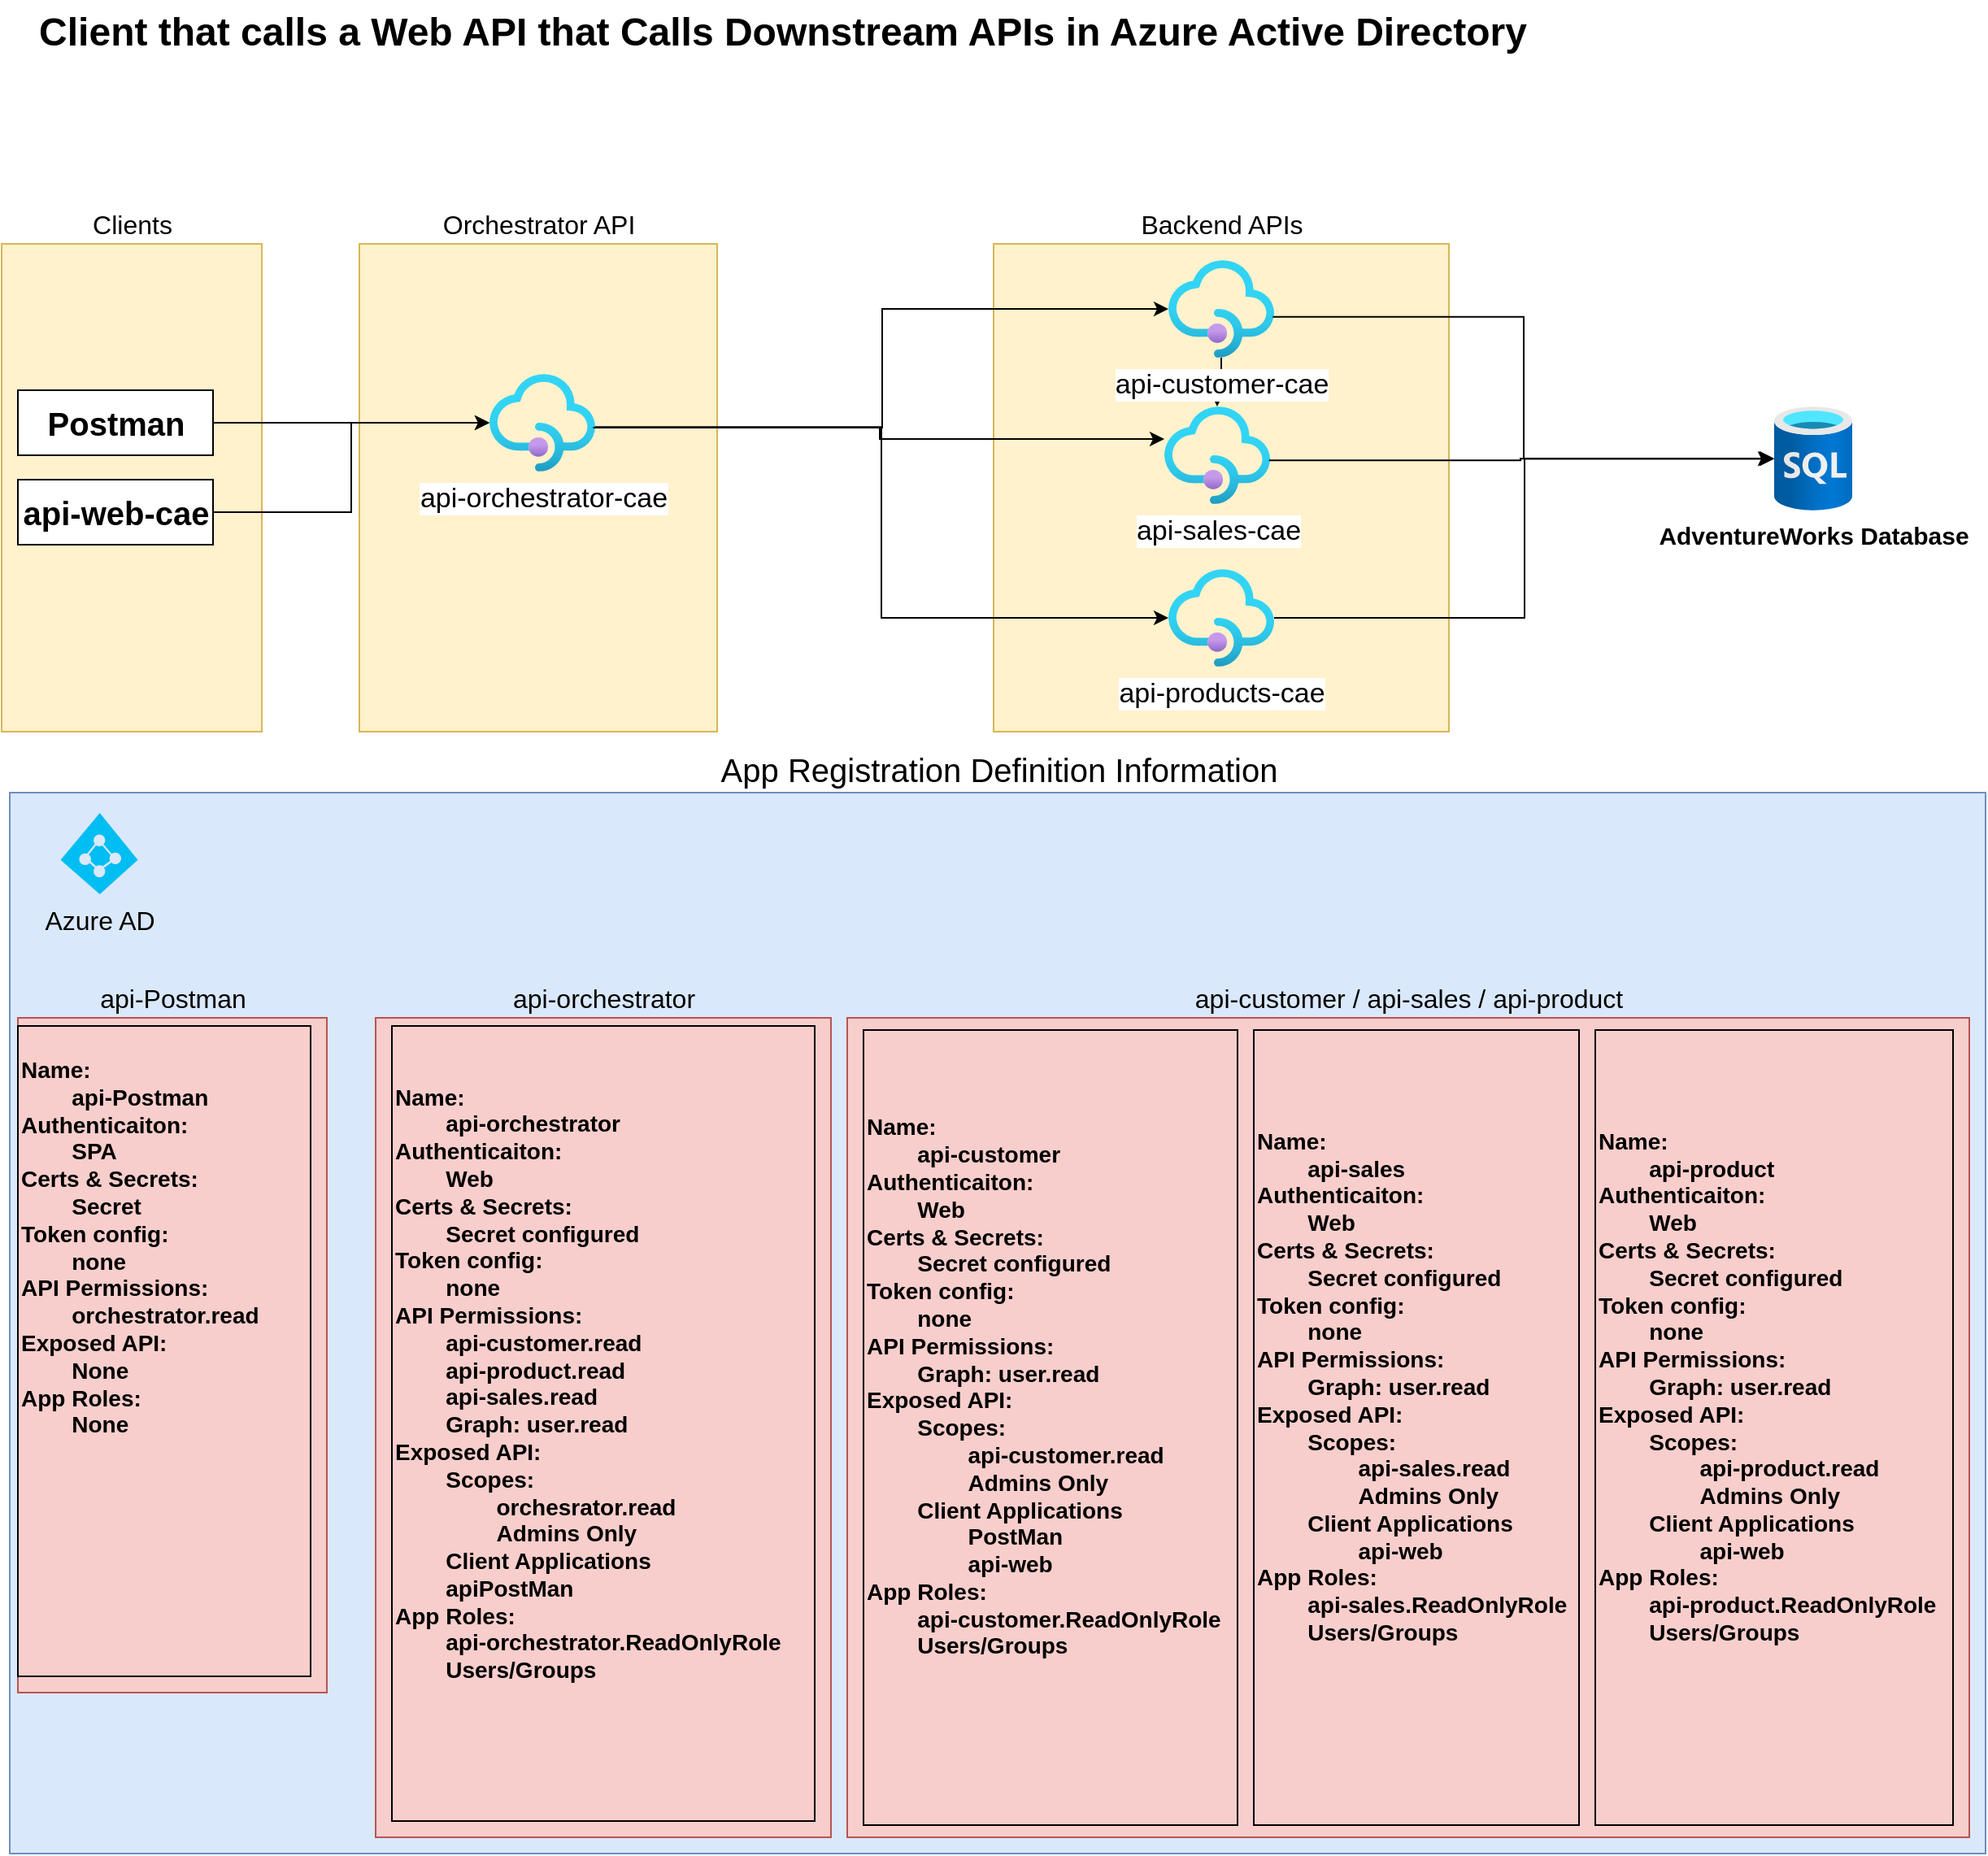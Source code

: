 <mxfile version="19.0.3" type="device"><diagram id="M3sbIhXvhkj1aMYImudg" name="Page-1"><mxGraphModel dx="1422" dy="857" grid="1" gridSize="10" guides="1" tooltips="1" connect="1" arrows="1" fold="1" page="1" pageScale="1" pageWidth="1400" pageHeight="850" math="0" shadow="0"><root><mxCell id="0"/><mxCell id="1" parent="0"/><mxCell id="iSpLdi5QpaUkK4-HSW5H-8" value="&lt;font style=&quot;font-size: 20px;&quot;&gt;App Registration Definition Information&lt;/font&gt;" style="verticalLabelPosition=top;verticalAlign=bottom;html=1;shape=mxgraph.basic.rect;fillColor2=none;strokeWidth=1;size=20;indent=5;fillColor=#dae8fc;strokeColor=#6c8ebf;labelPosition=center;align=center;fontSize=14;" parent="1" vertex="1"><mxGeometry x="65" y="577.5" width="1215" height="652.5" as="geometry"/></mxCell><mxCell id="iSpLdi5QpaUkK4-HSW5H-1" value="Azure AD" style="verticalLabelPosition=bottom;html=1;verticalAlign=top;align=center;strokeColor=none;fillColor=#00BEF2;shape=mxgraph.azure.azure_active_directory;fontSize=16;" parent="1" vertex="1"><mxGeometry x="96.25" y="590" width="47.5" height="50" as="geometry"/></mxCell><mxCell id="iSpLdi5QpaUkK4-HSW5H-4" value="Client that calls a Web API that Calls Downstream APIs in Azure Active Directory" style="text;strokeColor=none;fillColor=none;html=1;fontSize=24;fontStyle=1;verticalAlign=middle;align=center;" parent="1" vertex="1"><mxGeometry x="490" y="90" width="100" height="40" as="geometry"/></mxCell><mxCell id="iSpLdi5QpaUkK4-HSW5H-7" value="&lt;font style=&quot;font-size: 16px;&quot;&gt;Clients&lt;/font&gt;" style="verticalLabelPosition=top;verticalAlign=bottom;html=1;shape=mxgraph.basic.rect;fillColor2=none;strokeWidth=1;size=20;indent=5;fillColor=#fff2cc;strokeColor=#d6b656;labelPosition=center;align=center;" parent="1" vertex="1"><mxGeometry x="60" y="240" width="160" height="300" as="geometry"/></mxCell><mxCell id="iSpLdi5QpaUkK4-HSW5H-9" value="&lt;font style=&quot;font-size: 20px;&quot;&gt;Postman&lt;/font&gt;" style="text;html=1;fontSize=24;fontStyle=1;verticalAlign=middle;align=center;fillColor=default;strokeColor=default;" parent="1" vertex="1"><mxGeometry x="70" y="330" width="120" height="40" as="geometry"/></mxCell><mxCell id="iSpLdi5QpaUkK4-HSW5H-12" value="&lt;font style=&quot;font-size: 16px;&quot;&gt;Orchestrator API&lt;/font&gt;" style="verticalLabelPosition=top;verticalAlign=bottom;html=1;shape=mxgraph.basic.rect;fillColor2=none;strokeWidth=1;size=20;indent=5;fillColor=#fff2cc;strokeColor=#d6b656;labelPosition=center;align=center;" parent="1" vertex="1"><mxGeometry x="280" y="240" width="220" height="300" as="geometry"/></mxCell><mxCell id="iSpLdi5QpaUkK4-HSW5H-13" value="api-orchestrator-cae" style="aspect=fixed;html=1;points=[];align=center;image;fontSize=17;image=img/lib/azure2/app_services/API_Management_Services.svg;strokeColor=default;fillColor=default;labelPosition=center;verticalLabelPosition=bottom;verticalAlign=top;" parent="1" vertex="1"><mxGeometry x="360" y="320" width="65" height="60" as="geometry"/></mxCell><mxCell id="iSpLdi5QpaUkK4-HSW5H-16" value="&lt;font style=&quot;font-size: 16px;&quot;&gt;Backend APIs&lt;br&gt;&lt;/font&gt;" style="verticalLabelPosition=top;verticalAlign=bottom;html=1;shape=mxgraph.basic.rect;fillColor2=none;strokeWidth=1;size=20;indent=5;fillColor=#fff2cc;strokeColor=#d6b656;labelPosition=center;align=center;" parent="1" vertex="1"><mxGeometry x="670" y="240" width="280" height="300" as="geometry"/></mxCell><mxCell id="TZZfUOZPCUSyzNoZ03Ze-17" value="" style="edgeStyle=orthogonalEdgeStyle;rounded=0;orthogonalLoop=1;jettySize=auto;html=1;" edge="1" parent="1" source="iSpLdi5QpaUkK4-HSW5H-17" target="iSpLdi5QpaUkK4-HSW5H-19"><mxGeometry relative="1" as="geometry"/></mxCell><mxCell id="iSpLdi5QpaUkK4-HSW5H-17" value="api-customer-cae" style="aspect=fixed;html=1;points=[];align=center;image;fontSize=17;image=img/lib/azure2/app_services/API_Management_Services.svg;strokeColor=default;fillColor=default;labelPosition=center;verticalLabelPosition=bottom;verticalAlign=top;" parent="1" vertex="1"><mxGeometry x="777.5" y="250" width="65" height="60" as="geometry"/></mxCell><mxCell id="iSpLdi5QpaUkK4-HSW5H-19" value="api-sales-cae" style="aspect=fixed;html=1;points=[];align=center;image;fontSize=17;image=img/lib/azure2/app_services/API_Management_Services.svg;strokeColor=default;fillColor=default;labelPosition=center;verticalLabelPosition=bottom;verticalAlign=top;" parent="1" vertex="1"><mxGeometry x="775" y="340" width="65" height="60" as="geometry"/></mxCell><mxCell id="iSpLdi5QpaUkK4-HSW5H-24" value="" style="edgeStyle=elbowEdgeStyle;elbow=horizontal;endArrow=classic;html=1;rounded=0;fontSize=16;" parent="1" source="iSpLdi5QpaUkK4-HSW5H-9" target="iSpLdi5QpaUkK4-HSW5H-13" edge="1"><mxGeometry width="50" height="50" relative="1" as="geometry"><mxPoint x="-130" y="540" as="sourcePoint"/><mxPoint x="-80" y="490" as="targetPoint"/></mxGeometry></mxCell><mxCell id="iSpLdi5QpaUkK4-HSW5H-26" value="" style="edgeStyle=elbowEdgeStyle;elbow=horizontal;endArrow=classic;html=1;rounded=0;fontSize=16;exitX=1;exitY=0.55;exitDx=0;exitDy=0;exitPerimeter=0;" parent="1" source="iSpLdi5QpaUkK4-HSW5H-13" target="iSpLdi5QpaUkK4-HSW5H-17" edge="1"><mxGeometry width="50" height="50" relative="1" as="geometry"><mxPoint x="200" y="300" as="sourcePoint"/><mxPoint x="560" y="340" as="targetPoint"/></mxGeometry></mxCell><mxCell id="iSpLdi5QpaUkK4-HSW5H-27" value="&lt;span style=&quot;font-size: 16px;&quot;&gt;api-Postman&lt;/span&gt;" style="verticalLabelPosition=top;verticalAlign=bottom;html=1;shape=mxgraph.basic.rect;fillColor2=none;strokeWidth=1;size=20;indent=5;fillColor=#f8cecc;strokeColor=#b85450;labelPosition=center;align=center;" parent="1" vertex="1"><mxGeometry x="70" y="716" width="190" height="415" as="geometry"/></mxCell><mxCell id="iSpLdi5QpaUkK4-HSW5H-30" value="&lt;span style=&quot;font-size: 16px;&quot;&gt;api-orchestrator&lt;/span&gt;" style="verticalLabelPosition=top;verticalAlign=bottom;html=1;shape=mxgraph.basic.rect;fillColor2=none;strokeWidth=1;size=20;indent=5;fillColor=#f8cecc;strokeColor=#b85450;labelPosition=center;align=center;" parent="1" vertex="1"><mxGeometry x="290" y="716" width="280" height="504" as="geometry"/></mxCell><mxCell id="iSpLdi5QpaUkK4-HSW5H-32" value="&lt;span style=&quot;font-size: 16px;&quot;&gt;api-customer / api-sales / api-product&lt;/span&gt;" style="verticalLabelPosition=top;verticalAlign=bottom;html=1;shape=mxgraph.basic.rect;fillColor2=none;strokeWidth=1;size=20;indent=5;fillColor=#f8cecc;strokeColor=#b85450;labelPosition=center;align=center;" parent="1" vertex="1"><mxGeometry x="580" y="716" width="690" height="504" as="geometry"/></mxCell><mxCell id="iSpLdi5QpaUkK4-HSW5H-35" value="&lt;p style=&quot;line-height: 1; font-size: 14px;&quot;&gt;&lt;/p&gt;&lt;div style=&quot;text-align: justify; font-size: 14px;&quot;&gt;Name:&lt;/div&gt;&lt;div style=&quot;text-align: justify; font-size: 14px;&quot;&gt;&lt;span style=&quot;font-size: 14px;&quot;&gt;&#9;&lt;/span&gt;&lt;span style=&quot;white-space: pre;&quot;&gt;&#9;&lt;/span&gt;api-orchestrator&lt;br style=&quot;font-size: 14px;&quot;&gt;&lt;/div&gt;&lt;div style=&quot;text-align: justify; font-size: 14px;&quot;&gt;Authenticaiton:&lt;/div&gt;&lt;div style=&quot;text-align: justify; font-size: 14px;&quot;&gt;&lt;span style=&quot;font-size: 14px;&quot;&gt;&#9;&lt;/span&gt;&lt;span style=&quot;white-space: pre;&quot;&gt;&#9;&lt;/span&gt;Web&lt;br style=&quot;font-size: 14px;&quot;&gt;&lt;/div&gt;&lt;div style=&quot;text-align: justify; font-size: 14px;&quot;&gt;Certs &amp;amp; Secrets:&lt;/div&gt;&lt;div style=&quot;text-align: justify; font-size: 14px;&quot;&gt;&lt;span style=&quot;font-size: 14px;&quot;&gt;&#9;&lt;/span&gt;&lt;span style=&quot;white-space: pre;&quot;&gt;&#9;&lt;/span&gt;Secret configured&lt;br style=&quot;font-size: 14px;&quot;&gt;&lt;/div&gt;&lt;div style=&quot;text-align: justify; font-size: 14px;&quot;&gt;Token config:&lt;/div&gt;&lt;div style=&quot;text-align: justify; font-size: 14px;&quot;&gt;&lt;span style=&quot;white-space: pre;&quot;&gt;&#9;&lt;/span&gt;none&lt;br&gt;&lt;/div&gt;&lt;div style=&quot;text-align: justify; font-size: 14px;&quot;&gt;&lt;span style=&quot;background-color: initial;&quot;&gt;API Permissions:&lt;/span&gt;&lt;br&gt;&lt;/div&gt;&lt;div style=&quot;text-align: justify; font-size: 14px;&quot;&gt;&lt;span style=&quot;&quot;&gt;&#9;&lt;/span&gt;&lt;span style=&quot;white-space: pre;&quot;&gt;&#9;&lt;/span&gt;api-customer.read&lt;br&gt;&lt;/div&gt;&lt;div style=&quot;text-align: justify; font-size: 14px;&quot;&gt;&lt;span style=&quot;&quot;&gt;&#9;&lt;/span&gt;&lt;span style=&quot;white-space: pre;&quot;&gt;&#9;&lt;/span&gt;api-product.read&lt;br&gt;&lt;/div&gt;&lt;div style=&quot;text-align: justify; font-size: 14px;&quot;&gt;&lt;span style=&quot;&quot;&gt;&#9;&lt;/span&gt;&lt;span style=&quot;white-space: pre;&quot;&gt;&#9;&lt;/span&gt;api-sales.read&lt;br&gt;&lt;/div&gt;&lt;div style=&quot;text-align: justify; font-size: 14px;&quot;&gt;&lt;span style=&quot;&quot;&gt;&#9;&lt;/span&gt;&lt;span style=&quot;white-space: pre;&quot;&gt;&#9;&lt;/span&gt;Graph: user.read&lt;br&gt;&lt;/div&gt;&lt;div style=&quot;text-align: justify; font-size: 14px;&quot;&gt;Exposed API:&lt;/div&gt;&lt;div style=&quot;text-align: justify; font-size: 14px;&quot;&gt;&lt;span style=&quot;font-size: 14px;&quot;&gt;&#9;&lt;/span&gt;&lt;span style=&quot;white-space: pre;&quot;&gt;&#9;&lt;/span&gt;Scopes:&lt;br style=&quot;font-size: 14px;&quot;&gt;&lt;/div&gt;&lt;div style=&quot;text-align: justify; font-size: 14px;&quot;&gt;&lt;span style=&quot;font-size: 14px;&quot;&gt;&#9;&lt;/span&gt;&lt;span style=&quot;font-size: 14px;&quot;&gt;&#9;&lt;/span&gt;&lt;span style=&quot;white-space: pre;&quot;&gt;&#9;&lt;/span&gt;&lt;span style=&quot;white-space: pre;&quot;&gt;&#9;&lt;/span&gt;orchesrator.read&lt;br style=&quot;font-size: 14px;&quot;&gt;&lt;/div&gt;&lt;div style=&quot;text-align: justify; font-size: 14px;&quot;&gt;&lt;span style=&quot;font-size: 14px;&quot;&gt;&#9;&lt;/span&gt;&lt;span style=&quot;font-size: 14px;&quot;&gt;&#9;&lt;/span&gt;&lt;span style=&quot;white-space: pre;&quot;&gt;&#9;&lt;/span&gt;&lt;span style=&quot;white-space: pre;&quot;&gt;&#9;&lt;/span&gt;Admins Only&lt;br style=&quot;font-size: 14px;&quot;&gt;&lt;/div&gt;&lt;div style=&quot;text-align: justify; font-size: 14px;&quot;&gt;&lt;span style=&quot;font-size: 14px;&quot;&gt;&#9;&lt;/span&gt;&lt;span style=&quot;white-space: pre;&quot;&gt;&#9;&lt;/span&gt;Client Applications&lt;br style=&quot;font-size: 14px;&quot;&gt;&lt;/div&gt;&lt;div style=&quot;text-align: justify; font-size: 14px;&quot;&gt;&lt;span style=&quot;font-size: 14px;&quot;&gt;&#9;&lt;/span&gt;&lt;span style=&quot;font-size: 14px;&quot;&gt;&#9;&lt;/span&gt;&lt;span style=&quot;white-space: pre;&quot;&gt;&#9;&lt;/span&gt;apiPostMan&lt;br style=&quot;font-size: 14px;&quot;&gt;&lt;/div&gt;&lt;div style=&quot;text-align: justify; font-size: 14px;&quot;&gt;App Roles:&lt;/div&gt;&lt;div style=&quot;text-align: justify; font-size: 14px;&quot;&gt;&lt;span style=&quot;white-space: pre; font-size: 14px;&quot;&gt;&#9;&lt;/span&gt;api-orchestrator&lt;span style=&quot;background-color: initial;&quot;&gt;.ReadOnlyRole&lt;/span&gt;&lt;/div&gt;&lt;div style=&quot;text-align: justify; font-size: 14px;&quot;&gt;&lt;span style=&quot;white-space: pre; font-size: 14px;&quot;&gt;&#9;&lt;/span&gt;Users/Groups&lt;br style=&quot;font-size: 14px;&quot;&gt;&lt;/div&gt;&lt;div style=&quot;text-align: justify; font-size: 14px;&quot;&gt;&lt;span style=&quot;font-size: 14px;&quot;&gt;&#9;&lt;/span&gt;&lt;span style=&quot;font-size: 14px;&quot;&gt;&#9;&lt;/span&gt;&lt;br style=&quot;font-size: 14px;&quot;&gt;&lt;/div&gt;&lt;div style=&quot;text-align: justify; font-size: 14px;&quot;&gt;&lt;span style=&quot;font-size: 14px;&quot;&gt;&#9;&lt;/span&gt;&lt;br style=&quot;font-size: 14px;&quot;&gt;&lt;/div&gt;&lt;div style=&quot;text-align: justify; font-size: 14px;&quot;&gt;&lt;br style=&quot;font-size: 14px;&quot;&gt;&lt;/div&gt;&lt;p style=&quot;font-size: 14px;&quot;&gt;&lt;/p&gt;" style="text;strokeColor=default;fillColor=none;html=1;fontSize=14;fontStyle=1;verticalAlign=middle;align=left;spacing=0;spacingLeft=2;" parent="1" vertex="1"><mxGeometry x="300" y="721" width="260" height="489" as="geometry"/></mxCell><mxCell id="iSpLdi5QpaUkK4-HSW5H-37" value="&lt;p style=&quot;line-height: 1; font-size: 14px;&quot;&gt;&lt;/p&gt;&lt;div style=&quot;text-align: justify; font-size: 14px;&quot;&gt;Name:&lt;/div&gt;&lt;div style=&quot;text-align: justify; font-size: 14px;&quot;&gt;&lt;span style=&quot;white-space: pre; font-size: 14px;&quot;&gt;&#9;&lt;/span&gt;api-Postman&lt;br style=&quot;font-size: 14px;&quot;&gt;&lt;/div&gt;&lt;div style=&quot;text-align: justify; font-size: 14px;&quot;&gt;Authenticaiton:&lt;/div&gt;&lt;div style=&quot;text-align: justify; font-size: 14px;&quot;&gt;&lt;span style=&quot;white-space: pre; font-size: 14px;&quot;&gt;&#9;&lt;/span&gt;SPA&lt;br style=&quot;font-size: 14px;&quot;&gt;&lt;/div&gt;&lt;div style=&quot;text-align: justify; font-size: 14px;&quot;&gt;Certs &amp;amp; Secrets:&lt;/div&gt;&lt;div style=&quot;text-align: justify; font-size: 14px;&quot;&gt;&lt;span style=&quot;white-space: pre; font-size: 14px;&quot;&gt;&#9;&lt;/span&gt;Secret&lt;br style=&quot;font-size: 14px;&quot;&gt;&lt;/div&gt;&lt;div style=&quot;text-align: justify; font-size: 14px;&quot;&gt;Token config:&lt;/div&gt;&lt;div style=&quot;text-align: justify; font-size: 14px;&quot;&gt;&lt;span style=&quot;white-space: pre;&quot;&gt;&#9;&lt;/span&gt;none&lt;br&gt;&lt;/div&gt;&lt;div style=&quot;text-align: justify; font-size: 14px;&quot;&gt;API Permissions:&lt;/div&gt;&lt;div style=&quot;text-align: justify; font-size: 14px;&quot;&gt;&lt;span style=&quot;white-space: pre; font-size: 14px;&quot;&gt;&#9;&lt;/span&gt;orchestrator.read&lt;br style=&quot;font-size: 14px;&quot;&gt;&lt;/div&gt;&lt;div style=&quot;text-align: justify; font-size: 14px;&quot;&gt;Exposed API:&lt;/div&gt;&lt;div style=&quot;text-align: justify; font-size: 14px;&quot;&gt;&lt;span style=&quot;white-space: pre; font-size: 14px;&quot;&gt;&#9;&lt;/span&gt;None&lt;/div&gt;&lt;div style=&quot;text-align: justify; font-size: 14px;&quot;&gt;App Roles:&lt;/div&gt;&lt;div style=&quot;text-align: justify; font-size: 14px;&quot;&gt;&lt;span style=&quot;white-space: pre; font-size: 14px;&quot;&gt;&#9;&lt;/span&gt;None&lt;/div&gt;&lt;div style=&quot;text-align: justify; font-size: 14px;&quot;&gt;&lt;span style=&quot;white-space: pre; font-size: 14px;&quot;&gt;&#9;&lt;/span&gt;&lt;span style=&quot;white-space: pre; font-size: 14px;&quot;&gt;&#9;&lt;/span&gt;&lt;br style=&quot;font-size: 14px;&quot;&gt;&lt;/div&gt;&lt;div style=&quot;text-align: justify; font-size: 14px;&quot;&gt;&lt;span style=&quot;white-space: pre; font-size: 14px;&quot;&gt;&#9;&lt;/span&gt;&lt;br style=&quot;font-size: 14px;&quot;&gt;&lt;/div&gt;&lt;div style=&quot;text-align: justify; font-size: 14px;&quot;&gt;&lt;br style=&quot;font-size: 14px;&quot;&gt;&lt;/div&gt;&lt;p style=&quot;font-size: 14px;&quot;&gt;&lt;/p&gt;" style="text;strokeColor=default;fillColor=none;html=1;fontSize=14;fontStyle=1;verticalAlign=top;align=left;spacing=0;spacingLeft=2;" parent="1" vertex="1"><mxGeometry x="70" y="721" width="180" height="400" as="geometry"/></mxCell><mxCell id="TZZfUOZPCUSyzNoZ03Ze-1" value="&lt;span style=&quot;font-size: 20px;&quot;&gt;api-web-cae&lt;/span&gt;" style="text;html=1;fontSize=24;fontStyle=1;verticalAlign=middle;align=center;fillColor=default;strokeColor=default;" vertex="1" parent="1"><mxGeometry x="70" y="385" width="120" height="40" as="geometry"/></mxCell><mxCell id="TZZfUOZPCUSyzNoZ03Ze-2" value="" style="edgeStyle=elbowEdgeStyle;elbow=horizontal;endArrow=classic;html=1;rounded=0;fontSize=16;exitX=1;exitY=0.5;exitDx=0;exitDy=0;" edge="1" parent="1" source="TZZfUOZPCUSyzNoZ03Ze-1"><mxGeometry width="50" height="50" relative="1" as="geometry"><mxPoint x="180" y="360" as="sourcePoint"/><mxPoint x="360" y="350" as="targetPoint"/></mxGeometry></mxCell><mxCell id="TZZfUOZPCUSyzNoZ03Ze-3" value="api-products-cae" style="aspect=fixed;html=1;points=[];align=center;image;fontSize=17;image=img/lib/azure2/app_services/API_Management_Services.svg;strokeColor=default;fillColor=default;labelPosition=center;verticalLabelPosition=bottom;verticalAlign=top;" vertex="1" parent="1"><mxGeometry x="777.5" y="440" width="65" height="60" as="geometry"/></mxCell><mxCell id="TZZfUOZPCUSyzNoZ03Ze-6" value="" style="edgeStyle=elbowEdgeStyle;elbow=horizontal;endArrow=classic;html=1;rounded=0;fontSize=16;exitX=0.981;exitY=0.549;exitDx=0;exitDy=0;exitPerimeter=0;" edge="1" parent="1" source="iSpLdi5QpaUkK4-HSW5H-13" target="iSpLdi5QpaUkK4-HSW5H-19"><mxGeometry width="50" height="50" relative="1" as="geometry"><mxPoint x="430" y="350" as="sourcePoint"/><mxPoint x="657.5" y="290" as="targetPoint"/><Array as="points"><mxPoint x="600" y="360"/></Array></mxGeometry></mxCell><mxCell id="TZZfUOZPCUSyzNoZ03Ze-7" value="" style="edgeStyle=elbowEdgeStyle;elbow=horizontal;endArrow=classic;html=1;rounded=0;fontSize=16;exitX=0.998;exitY=0.544;exitDx=0;exitDy=0;exitPerimeter=0;" edge="1" parent="1" source="iSpLdi5QpaUkK4-HSW5H-13" target="TZZfUOZPCUSyzNoZ03Ze-3"><mxGeometry width="50" height="50" relative="1" as="geometry"><mxPoint x="410" y="483" as="sourcePoint"/><mxPoint x="632.5" y="410" as="targetPoint"/></mxGeometry></mxCell><mxCell id="TZZfUOZPCUSyzNoZ03Ze-8" value="AdventureWorks Database" style="aspect=fixed;html=1;points=[];align=center;image;fontSize=15;image=img/lib/azure2/databases/SQL_Database.svg;fontStyle=1" vertex="1" parent="1"><mxGeometry x="1150" y="340" width="48" height="64" as="geometry"/></mxCell><mxCell id="TZZfUOZPCUSyzNoZ03Ze-11" value="" style="edgeStyle=elbowEdgeStyle;elbow=horizontal;endArrow=classic;html=1;rounded=0;fontSize=16;exitX=0.988;exitY=0.582;exitDx=0;exitDy=0;exitPerimeter=0;" edge="1" parent="1" source="iSpLdi5QpaUkK4-HSW5H-17" target="TZZfUOZPCUSyzNoZ03Ze-8"><mxGeometry width="50" height="50" relative="1" as="geometry"><mxPoint x="434.87" y="362.64" as="sourcePoint"/><mxPoint x="657.5" y="480" as="targetPoint"/></mxGeometry></mxCell><mxCell id="TZZfUOZPCUSyzNoZ03Ze-12" value="" style="edgeStyle=elbowEdgeStyle;elbow=horizontal;endArrow=classic;html=1;rounded=0;fontSize=16;exitX=0.99;exitY=0.553;exitDx=0;exitDy=0;exitPerimeter=0;entryX=-0.021;entryY=0.502;entryDx=0;entryDy=0;entryPerimeter=0;" edge="1" parent="1" source="iSpLdi5QpaUkK4-HSW5H-19" target="TZZfUOZPCUSyzNoZ03Ze-8"><mxGeometry width="50" height="50" relative="1" as="geometry"><mxPoint x="721.72" y="294.92" as="sourcePoint"/><mxPoint x="1000.0" y="378" as="targetPoint"/></mxGeometry></mxCell><mxCell id="TZZfUOZPCUSyzNoZ03Ze-13" value="" style="edgeStyle=elbowEdgeStyle;elbow=horizontal;endArrow=classic;html=1;rounded=0;fontSize=16;entryX=0.002;entryY=0.502;entryDx=0;entryDy=0;entryPerimeter=0;" edge="1" parent="1" source="TZZfUOZPCUSyzNoZ03Ze-3" target="TZZfUOZPCUSyzNoZ03Ze-8"><mxGeometry width="50" height="50" relative="1" as="geometry"><mxPoint x="719.35" y="383.18" as="sourcePoint"/><mxPoint x="990" y="370" as="targetPoint"/></mxGeometry></mxCell><mxCell id="TZZfUOZPCUSyzNoZ03Ze-14" value="&lt;p style=&quot;line-height: 1; font-size: 14px;&quot;&gt;&lt;/p&gt;&lt;div style=&quot;text-align: justify; font-size: 14px;&quot;&gt;Name:&lt;/div&gt;&lt;div style=&quot;text-align: justify; font-size: 14px;&quot;&gt;&lt;span style=&quot;font-size: 14px;&quot;&gt;&#9;&lt;/span&gt;&lt;span style=&quot;white-space: pre;&quot;&gt;&#9;&lt;/span&gt;api-customer&lt;br style=&quot;font-size: 14px;&quot;&gt;&lt;/div&gt;&lt;div style=&quot;text-align: justify; font-size: 14px;&quot;&gt;Authenticaiton:&lt;/div&gt;&lt;div style=&quot;text-align: justify; font-size: 14px;&quot;&gt;&lt;span style=&quot;font-size: 14px;&quot;&gt;&#9;&lt;/span&gt;&lt;span style=&quot;white-space: pre;&quot;&gt;&#9;&lt;/span&gt;Web&lt;br style=&quot;font-size: 14px;&quot;&gt;&lt;/div&gt;&lt;div style=&quot;text-align: justify; font-size: 14px;&quot;&gt;Certs &amp;amp; Secrets:&lt;/div&gt;&lt;div style=&quot;text-align: justify; font-size: 14px;&quot;&gt;&lt;span style=&quot;font-size: 14px;&quot;&gt;&#9;&lt;/span&gt;&lt;span style=&quot;white-space: pre;&quot;&gt;&#9;&lt;/span&gt;Secret configured&lt;br style=&quot;font-size: 14px;&quot;&gt;&lt;/div&gt;&lt;div style=&quot;text-align: justify; font-size: 14px;&quot;&gt;Token config:&lt;/div&gt;&lt;div style=&quot;text-align: justify; font-size: 14px;&quot;&gt;&lt;span style=&quot;white-space: pre;&quot;&gt;&#9;&lt;/span&gt;none&lt;br&gt;&lt;/div&gt;&lt;div style=&quot;text-align: justify; font-size: 14px;&quot;&gt;&lt;span style=&quot;background-color: initial;&quot;&gt;API Permissions:&lt;/span&gt;&lt;br&gt;&lt;/div&gt;&lt;div style=&quot;text-align: justify; font-size: 14px;&quot;&gt;&lt;span style=&quot;background-color: initial; white-space: pre;&quot;&gt;&#9;&lt;/span&gt;&lt;span style=&quot;background-color: initial;&quot;&gt;Graph: user.read&lt;/span&gt;&lt;br&gt;&lt;/div&gt;&lt;div style=&quot;text-align: justify; font-size: 14px;&quot;&gt;Exposed API:&lt;/div&gt;&lt;div style=&quot;text-align: justify; font-size: 14px;&quot;&gt;&lt;span style=&quot;font-size: 14px;&quot;&gt;&#9;&lt;/span&gt;&lt;span style=&quot;white-space: pre;&quot;&gt;&#9;&lt;/span&gt;Scopes:&lt;br style=&quot;font-size: 14px;&quot;&gt;&lt;/div&gt;&lt;div style=&quot;text-align: justify; font-size: 14px;&quot;&gt;&lt;span style=&quot;font-size: 14px;&quot;&gt;&#9;&lt;/span&gt;&lt;span style=&quot;font-size: 14px;&quot;&gt;&#9;&lt;/span&gt;&lt;span style=&quot;white-space: pre;&quot;&gt;&#9;&lt;/span&gt;&lt;span style=&quot;white-space: pre;&quot;&gt;&#9;&lt;/span&gt;api-customer.read&lt;br style=&quot;font-size: 14px;&quot;&gt;&lt;/div&gt;&lt;div style=&quot;text-align: justify; font-size: 14px;&quot;&gt;&lt;span style=&quot;font-size: 14px;&quot;&gt;&#9;&lt;/span&gt;&lt;span style=&quot;font-size: 14px;&quot;&gt;&#9;&lt;/span&gt;&lt;span style=&quot;white-space: pre;&quot;&gt;&#9;&lt;/span&gt;&lt;span style=&quot;white-space: pre;&quot;&gt;&#9;&lt;/span&gt;Admins Only&lt;br style=&quot;font-size: 14px;&quot;&gt;&lt;/div&gt;&lt;div style=&quot;text-align: justify; font-size: 14px;&quot;&gt;&lt;span style=&quot;font-size: 14px;&quot;&gt;&#9;&lt;/span&gt;&lt;span style=&quot;white-space: pre;&quot;&gt;&#9;&lt;/span&gt;Client Applications&lt;br style=&quot;font-size: 14px;&quot;&gt;&lt;/div&gt;&lt;div style=&quot;text-align: justify; font-size: 14px;&quot;&gt;&lt;span style=&quot;font-size: 14px;&quot;&gt;&#9;&lt;/span&gt;&lt;span style=&quot;font-size: 14px;&quot;&gt;&#9;&lt;/span&gt;&lt;span style=&quot;white-space: pre;&quot;&gt;&lt;span style=&quot;white-space: pre;&quot;&gt;&#9;&lt;/span&gt;&#9;&lt;/span&gt;PostMan&lt;br style=&quot;font-size: 14px;&quot;&gt;&lt;/div&gt;&lt;div style=&quot;text-align: justify; font-size: 14px;&quot;&gt;&lt;span style=&quot;white-space: pre;&quot;&gt;&#9;&lt;/span&gt;&lt;span style=&quot;white-space: pre;&quot;&gt;&#9;&lt;/span&gt;api-web&lt;br&gt;&lt;/div&gt;&lt;div style=&quot;text-align: justify; font-size: 14px;&quot;&gt;App Roles:&lt;/div&gt;&lt;div style=&quot;text-align: justify; font-size: 14px;&quot;&gt;&lt;span style=&quot;white-space: pre; font-size: 14px;&quot;&gt;&#9;&lt;/span&gt;api-customer&lt;span style=&quot;background-color: initial;&quot;&gt;.ReadOnlyRole&lt;/span&gt;&lt;/div&gt;&lt;div style=&quot;text-align: justify; font-size: 14px;&quot;&gt;&lt;span style=&quot;white-space: pre; font-size: 14px;&quot;&gt;&#9;&lt;/span&gt;Users/Groups&lt;br style=&quot;font-size: 14px;&quot;&gt;&lt;/div&gt;&lt;div style=&quot;text-align: justify; font-size: 14px;&quot;&gt;&lt;span style=&quot;font-size: 14px;&quot;&gt;&#9;&lt;/span&gt;&lt;span style=&quot;font-size: 14px;&quot;&gt;&#9;&lt;/span&gt;&lt;br style=&quot;font-size: 14px;&quot;&gt;&lt;/div&gt;&lt;div style=&quot;text-align: justify; font-size: 14px;&quot;&gt;&lt;span style=&quot;font-size: 14px;&quot;&gt;&#9;&lt;/span&gt;&lt;br style=&quot;font-size: 14px;&quot;&gt;&lt;/div&gt;&lt;div style=&quot;text-align: justify; font-size: 14px;&quot;&gt;&lt;br style=&quot;font-size: 14px;&quot;&gt;&lt;/div&gt;&lt;p style=&quot;font-size: 14px;&quot;&gt;&lt;/p&gt;" style="text;strokeColor=default;fillColor=none;html=1;fontSize=14;fontStyle=1;verticalAlign=middle;align=left;spacing=0;spacingLeft=2;" vertex="1" parent="1"><mxGeometry x="590" y="723.5" width="230" height="489" as="geometry"/></mxCell><mxCell id="TZZfUOZPCUSyzNoZ03Ze-15" value="&lt;p style=&quot;line-height: 1; font-size: 14px;&quot;&gt;&lt;/p&gt;&lt;div style=&quot;text-align: justify; font-size: 14px;&quot;&gt;Name:&lt;/div&gt;&lt;div style=&quot;text-align: justify; font-size: 14px;&quot;&gt;&lt;span style=&quot;font-size: 14px;&quot;&gt;&#9;&lt;/span&gt;&lt;span style=&quot;white-space: pre;&quot;&gt;&#9;&lt;/span&gt;api-sales&lt;br style=&quot;font-size: 14px;&quot;&gt;&lt;/div&gt;&lt;div style=&quot;text-align: justify; font-size: 14px;&quot;&gt;Authenticaiton:&lt;/div&gt;&lt;div style=&quot;text-align: justify; font-size: 14px;&quot;&gt;&lt;span style=&quot;font-size: 14px;&quot;&gt;&#9;&lt;/span&gt;&lt;span style=&quot;white-space: pre;&quot;&gt;&#9;&lt;/span&gt;Web&lt;br style=&quot;font-size: 14px;&quot;&gt;&lt;/div&gt;&lt;div style=&quot;text-align: justify; font-size: 14px;&quot;&gt;Certs &amp;amp; Secrets:&lt;/div&gt;&lt;div style=&quot;text-align: justify; font-size: 14px;&quot;&gt;&lt;span style=&quot;font-size: 14px;&quot;&gt;&#9;&lt;/span&gt;&lt;span style=&quot;white-space: pre;&quot;&gt;&#9;&lt;/span&gt;Secret configured&lt;br style=&quot;font-size: 14px;&quot;&gt;&lt;/div&gt;&lt;div style=&quot;text-align: justify; font-size: 14px;&quot;&gt;Token config:&lt;/div&gt;&lt;div style=&quot;text-align: justify; font-size: 14px;&quot;&gt;&lt;span style=&quot;white-space: pre;&quot;&gt;&#9;&lt;/span&gt;none&lt;br&gt;&lt;/div&gt;&lt;div style=&quot;text-align: justify; font-size: 14px;&quot;&gt;&lt;span style=&quot;background-color: initial;&quot;&gt;API Permissions:&lt;/span&gt;&lt;br&gt;&lt;/div&gt;&lt;div style=&quot;text-align: justify; font-size: 14px;&quot;&gt;&lt;span style=&quot;background-color: initial; white-space: pre;&quot;&gt;&#9;&lt;/span&gt;&lt;span style=&quot;background-color: initial;&quot;&gt;Graph: user.read&lt;/span&gt;&lt;br&gt;&lt;/div&gt;&lt;div style=&quot;text-align: justify; font-size: 14px;&quot;&gt;Exposed API:&lt;/div&gt;&lt;div style=&quot;text-align: justify; font-size: 14px;&quot;&gt;&lt;span style=&quot;font-size: 14px;&quot;&gt;&#9;&lt;/span&gt;&lt;span style=&quot;white-space: pre;&quot;&gt;&#9;&lt;/span&gt;Scopes:&lt;br style=&quot;font-size: 14px;&quot;&gt;&lt;/div&gt;&lt;div style=&quot;text-align: justify; font-size: 14px;&quot;&gt;&lt;span style=&quot;font-size: 14px;&quot;&gt;&#9;&lt;/span&gt;&lt;span style=&quot;font-size: 14px;&quot;&gt;&#9;&lt;/span&gt;&lt;span style=&quot;white-space: pre;&quot;&gt;&#9;&lt;/span&gt;&lt;span style=&quot;white-space: pre;&quot;&gt;&#9;&lt;/span&gt;api-sales.read&lt;br style=&quot;font-size: 14px;&quot;&gt;&lt;/div&gt;&lt;div style=&quot;text-align: justify; font-size: 14px;&quot;&gt;&lt;span style=&quot;font-size: 14px;&quot;&gt;&#9;&lt;/span&gt;&lt;span style=&quot;font-size: 14px;&quot;&gt;&#9;&lt;/span&gt;&lt;span style=&quot;white-space: pre;&quot;&gt;&#9;&lt;/span&gt;&lt;span style=&quot;white-space: pre;&quot;&gt;&#9;&lt;/span&gt;Admins Only&lt;br style=&quot;font-size: 14px;&quot;&gt;&lt;/div&gt;&lt;div style=&quot;text-align: justify; font-size: 14px;&quot;&gt;&lt;span style=&quot;font-size: 14px;&quot;&gt;&#9;&lt;/span&gt;&lt;span style=&quot;white-space: pre;&quot;&gt;&#9;&lt;/span&gt;Client Applications&lt;br style=&quot;font-size: 14px;&quot;&gt;&lt;/div&gt;&lt;div style=&quot;text-align: justify; font-size: 14px;&quot;&gt;&lt;span style=&quot;font-size: 14px;&quot;&gt;&#9;&lt;/span&gt;&lt;span style=&quot;font-size: 14px;&quot;&gt;&#9;&lt;/span&gt;&lt;span style=&quot;white-space: pre;&quot;&gt;&lt;span style=&quot;white-space: pre;&quot;&gt;&#9;&lt;/span&gt;&#9;&lt;/span&gt;&lt;span style=&quot;background-color: initial;&quot;&gt;api-web&lt;/span&gt;&lt;/div&gt;&lt;div style=&quot;text-align: justify; font-size: 14px;&quot;&gt;App Roles:&lt;/div&gt;&lt;div style=&quot;text-align: justify; font-size: 14px;&quot;&gt;&lt;span style=&quot;white-space: pre; font-size: 14px;&quot;&gt;&#9;&lt;/span&gt;api-sales&lt;span style=&quot;background-color: initial;&quot;&gt;.ReadOnlyRole&lt;/span&gt;&lt;/div&gt;&lt;div style=&quot;text-align: justify; font-size: 14px;&quot;&gt;&lt;span style=&quot;white-space: pre; font-size: 14px;&quot;&gt;&#9;&lt;/span&gt;Users/Groups&lt;br style=&quot;font-size: 14px;&quot;&gt;&lt;/div&gt;&lt;div style=&quot;text-align: justify; font-size: 14px;&quot;&gt;&lt;span style=&quot;font-size: 14px;&quot;&gt;&#9;&lt;/span&gt;&lt;span style=&quot;font-size: 14px;&quot;&gt;&#9;&lt;/span&gt;&lt;br style=&quot;font-size: 14px;&quot;&gt;&lt;/div&gt;&lt;div style=&quot;text-align: justify; font-size: 14px;&quot;&gt;&lt;span style=&quot;font-size: 14px;&quot;&gt;&#9;&lt;/span&gt;&lt;br style=&quot;font-size: 14px;&quot;&gt;&lt;/div&gt;&lt;div style=&quot;text-align: justify; font-size: 14px;&quot;&gt;&lt;br style=&quot;font-size: 14px;&quot;&gt;&lt;/div&gt;&lt;p style=&quot;font-size: 14px;&quot;&gt;&lt;/p&gt;" style="text;strokeColor=default;fillColor=none;html=1;fontSize=14;fontStyle=1;verticalAlign=middle;align=left;spacing=0;spacingLeft=2;" vertex="1" parent="1"><mxGeometry x="830" y="723.5" width="200" height="489" as="geometry"/></mxCell><mxCell id="TZZfUOZPCUSyzNoZ03Ze-16" value="&lt;p style=&quot;line-height: 1; font-size: 14px;&quot;&gt;&lt;/p&gt;&lt;div style=&quot;text-align: justify; font-size: 14px;&quot;&gt;Name:&lt;/div&gt;&lt;div style=&quot;text-align: justify; font-size: 14px;&quot;&gt;&lt;span style=&quot;font-size: 14px;&quot;&gt;&#9;&lt;/span&gt;&lt;span style=&quot;white-space: pre;&quot;&gt;&#9;&lt;/span&gt;api-product&lt;br style=&quot;font-size: 14px;&quot;&gt;&lt;/div&gt;&lt;div style=&quot;text-align: justify; font-size: 14px;&quot;&gt;Authenticaiton:&lt;/div&gt;&lt;div style=&quot;text-align: justify; font-size: 14px;&quot;&gt;&lt;span style=&quot;font-size: 14px;&quot;&gt;&#9;&lt;/span&gt;&lt;span style=&quot;white-space: pre;&quot;&gt;&#9;&lt;/span&gt;Web&lt;br style=&quot;font-size: 14px;&quot;&gt;&lt;/div&gt;&lt;div style=&quot;text-align: justify; font-size: 14px;&quot;&gt;Certs &amp;amp; Secrets:&lt;/div&gt;&lt;div style=&quot;text-align: justify; font-size: 14px;&quot;&gt;&lt;span style=&quot;font-size: 14px;&quot;&gt;&#9;&lt;/span&gt;&lt;span style=&quot;white-space: pre;&quot;&gt;&#9;&lt;/span&gt;Secret configured&lt;br style=&quot;font-size: 14px;&quot;&gt;&lt;/div&gt;&lt;div style=&quot;text-align: justify; font-size: 14px;&quot;&gt;Token config:&lt;/div&gt;&lt;div style=&quot;text-align: justify; font-size: 14px;&quot;&gt;&lt;span style=&quot;white-space: pre;&quot;&gt;&#9;&lt;/span&gt;none&lt;br&gt;&lt;/div&gt;&lt;div style=&quot;text-align: justify; font-size: 14px;&quot;&gt;&lt;span style=&quot;background-color: initial;&quot;&gt;API Permissions:&lt;/span&gt;&lt;br&gt;&lt;/div&gt;&lt;div style=&quot;text-align: justify; font-size: 14px;&quot;&gt;&lt;span style=&quot;background-color: initial; white-space: pre;&quot;&gt;&#9;&lt;/span&gt;&lt;span style=&quot;background-color: initial;&quot;&gt;Graph: user.read&lt;/span&gt;&lt;br&gt;&lt;/div&gt;&lt;div style=&quot;text-align: justify; font-size: 14px;&quot;&gt;Exposed API:&lt;/div&gt;&lt;div style=&quot;text-align: justify; font-size: 14px;&quot;&gt;&lt;span style=&quot;font-size: 14px;&quot;&gt;&#9;&lt;/span&gt;&lt;span style=&quot;white-space: pre;&quot;&gt;&#9;&lt;/span&gt;Scopes:&lt;br style=&quot;font-size: 14px;&quot;&gt;&lt;/div&gt;&lt;div style=&quot;text-align: justify; font-size: 14px;&quot;&gt;&lt;span style=&quot;font-size: 14px;&quot;&gt;&#9;&lt;/span&gt;&lt;span style=&quot;font-size: 14px;&quot;&gt;&#9;&lt;/span&gt;&lt;span style=&quot;white-space: pre;&quot;&gt;&#9;&lt;/span&gt;&lt;span style=&quot;white-space: pre;&quot;&gt;&#9;&lt;/span&gt;api-product.read&lt;br style=&quot;font-size: 14px;&quot;&gt;&lt;/div&gt;&lt;div style=&quot;text-align: justify; font-size: 14px;&quot;&gt;&lt;span style=&quot;font-size: 14px;&quot;&gt;&#9;&lt;/span&gt;&lt;span style=&quot;font-size: 14px;&quot;&gt;&#9;&lt;/span&gt;&lt;span style=&quot;white-space: pre;&quot;&gt;&#9;&lt;/span&gt;&lt;span style=&quot;white-space: pre;&quot;&gt;&#9;&lt;/span&gt;Admins Only&lt;br style=&quot;font-size: 14px;&quot;&gt;&lt;/div&gt;&lt;div style=&quot;text-align: justify; font-size: 14px;&quot;&gt;&lt;span style=&quot;font-size: 14px;&quot;&gt;&#9;&lt;/span&gt;&lt;span style=&quot;white-space: pre;&quot;&gt;&#9;&lt;/span&gt;Client Applications&lt;br style=&quot;font-size: 14px;&quot;&gt;&lt;/div&gt;&lt;div style=&quot;text-align: justify; font-size: 14px;&quot;&gt;&lt;span style=&quot;font-size: 14px;&quot;&gt;&#9;&lt;/span&gt;&lt;span style=&quot;font-size: 14px;&quot;&gt;&#9;&lt;/span&gt;&lt;span style=&quot;white-space: pre;&quot;&gt;&lt;span style=&quot;white-space: pre;&quot;&gt;&#9;&lt;/span&gt;&#9;&lt;/span&gt;&lt;span style=&quot;background-color: initial;&quot;&gt;api-web&lt;/span&gt;&lt;/div&gt;&lt;div style=&quot;text-align: justify; font-size: 14px;&quot;&gt;App Roles:&lt;/div&gt;&lt;div style=&quot;text-align: justify; font-size: 14px;&quot;&gt;&lt;span style=&quot;white-space: pre; font-size: 14px;&quot;&gt;&#9;&lt;/span&gt;api-product&lt;span style=&quot;background-color: initial;&quot;&gt;.ReadOnlyRole&lt;/span&gt;&lt;/div&gt;&lt;div style=&quot;text-align: justify; font-size: 14px;&quot;&gt;&lt;span style=&quot;white-space: pre; font-size: 14px;&quot;&gt;&#9;&lt;/span&gt;Users/Groups&lt;br style=&quot;font-size: 14px;&quot;&gt;&lt;/div&gt;&lt;div style=&quot;text-align: justify; font-size: 14px;&quot;&gt;&lt;span style=&quot;font-size: 14px;&quot;&gt;&#9;&lt;/span&gt;&lt;span style=&quot;font-size: 14px;&quot;&gt;&#9;&lt;/span&gt;&lt;br style=&quot;font-size: 14px;&quot;&gt;&lt;/div&gt;&lt;div style=&quot;text-align: justify; font-size: 14px;&quot;&gt;&lt;span style=&quot;font-size: 14px;&quot;&gt;&#9;&lt;/span&gt;&lt;br style=&quot;font-size: 14px;&quot;&gt;&lt;/div&gt;&lt;div style=&quot;text-align: justify; font-size: 14px;&quot;&gt;&lt;br style=&quot;font-size: 14px;&quot;&gt;&lt;/div&gt;&lt;p style=&quot;font-size: 14px;&quot;&gt;&lt;/p&gt;" style="text;strokeColor=default;fillColor=none;html=1;fontSize=14;fontStyle=1;verticalAlign=middle;align=left;spacing=0;spacingLeft=2;" vertex="1" parent="1"><mxGeometry x="1040" y="723.5" width="220" height="489" as="geometry"/></mxCell></root></mxGraphModel></diagram></mxfile>